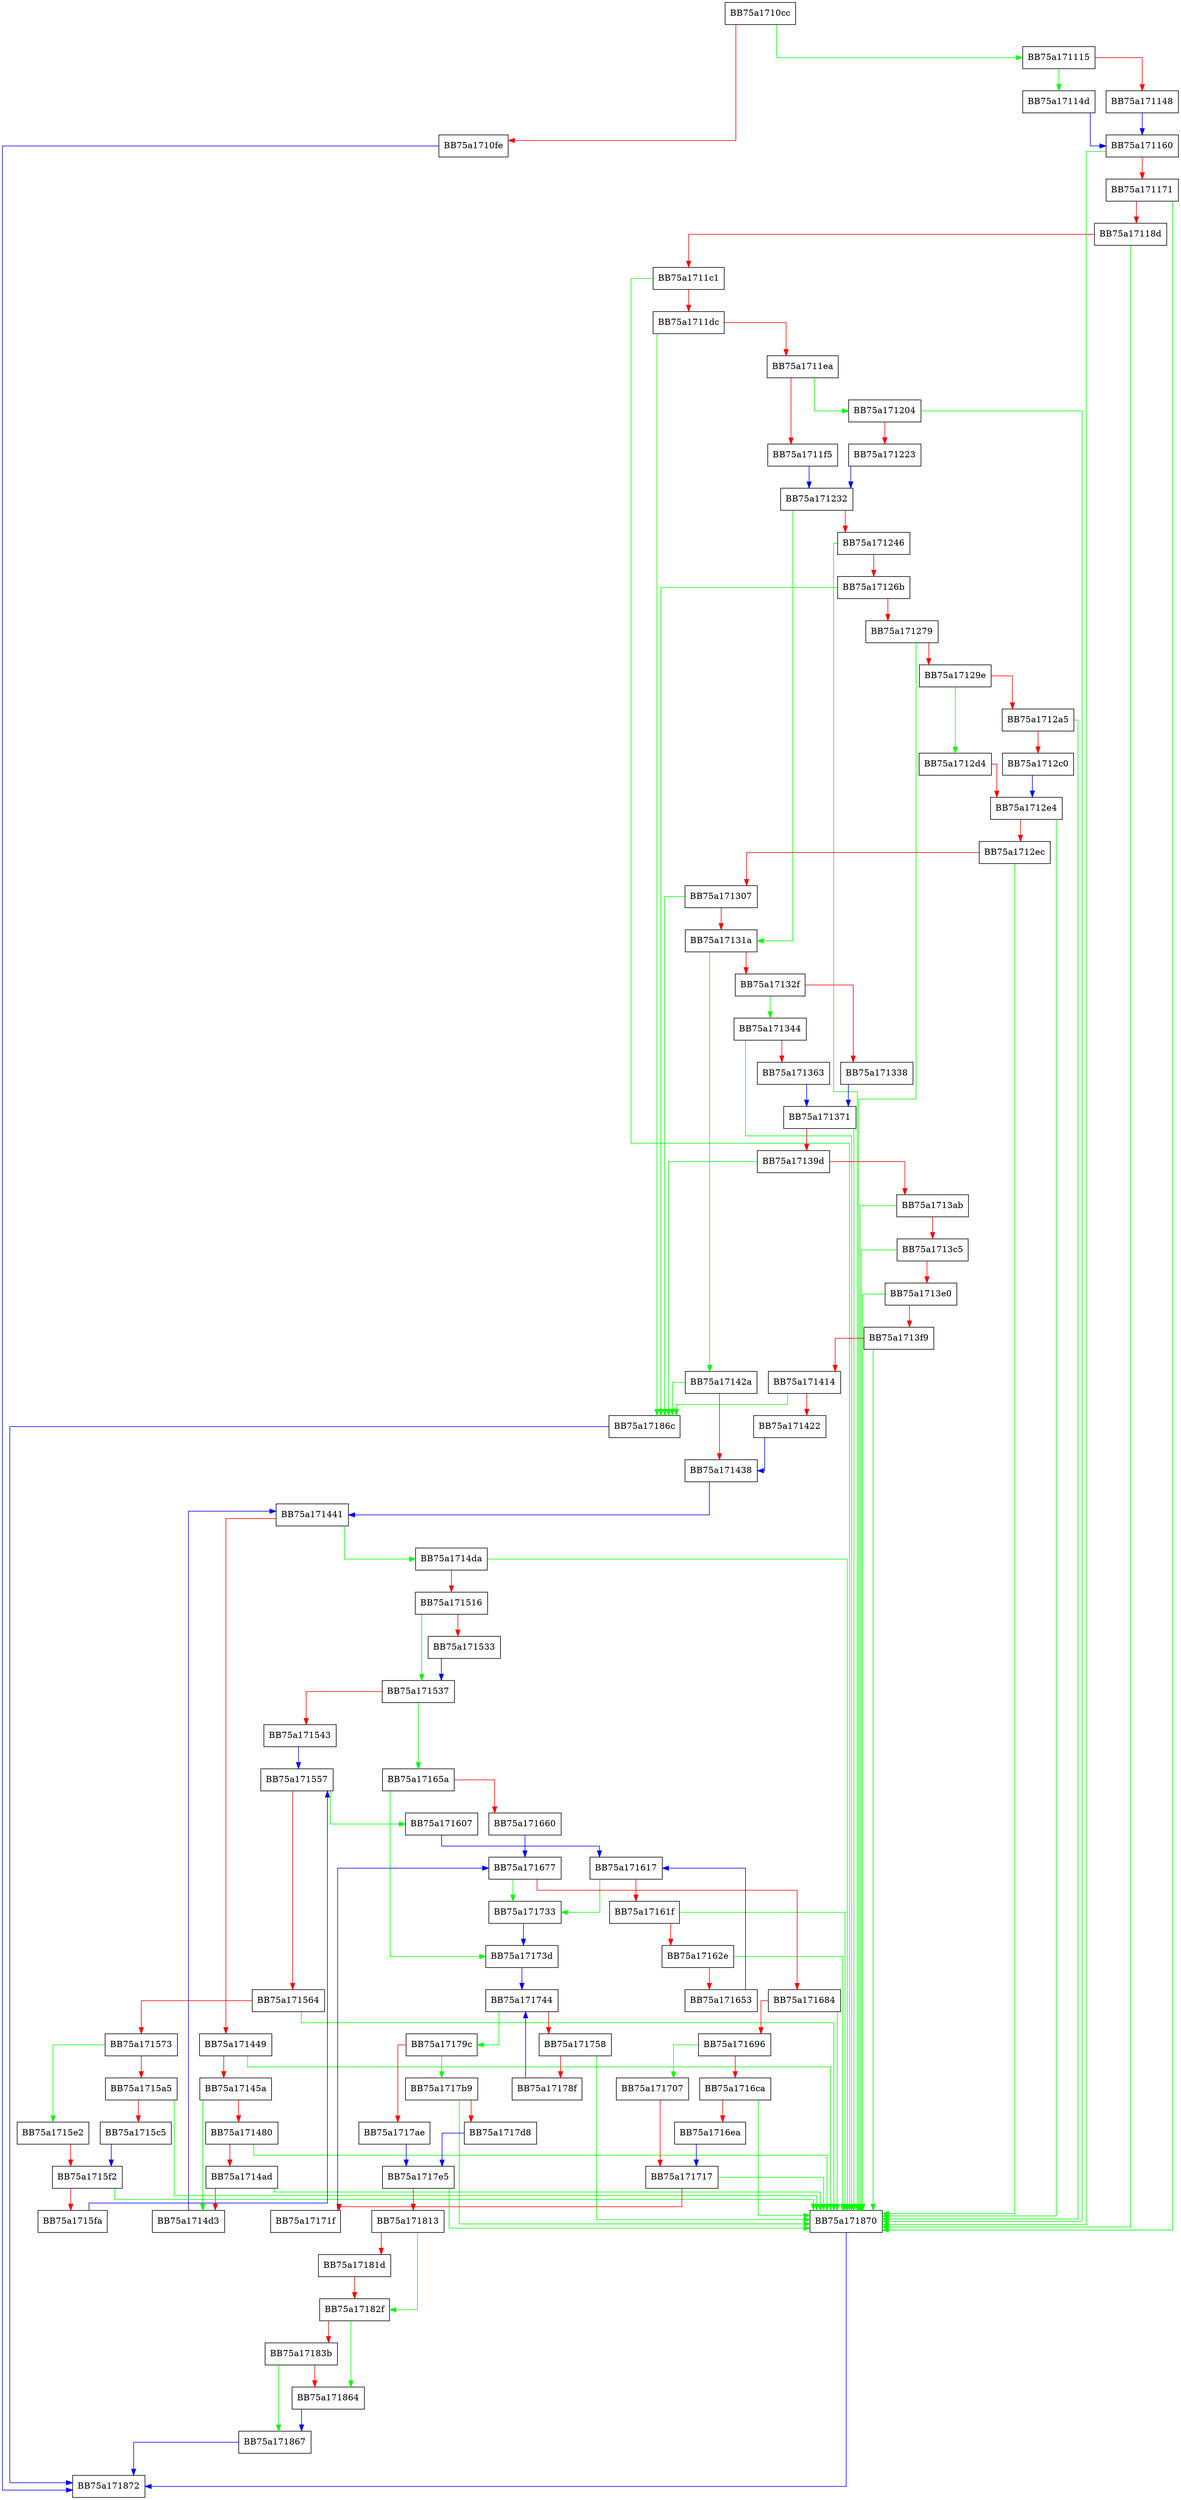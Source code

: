 digraph splice {
  node [shape="box"];
  graph [splines=ortho];
  BB75a1710cc -> BB75a171115 [color="green"];
  BB75a1710cc -> BB75a1710fe [color="red"];
  BB75a1710fe -> BB75a171872 [color="blue"];
  BB75a171115 -> BB75a17114d [color="green"];
  BB75a171115 -> BB75a171148 [color="red"];
  BB75a171148 -> BB75a171160 [color="blue"];
  BB75a17114d -> BB75a171160 [color="blue"];
  BB75a171160 -> BB75a171870 [color="green"];
  BB75a171160 -> BB75a171171 [color="red"];
  BB75a171171 -> BB75a171870 [color="green"];
  BB75a171171 -> BB75a17118d [color="red"];
  BB75a17118d -> BB75a171870 [color="green"];
  BB75a17118d -> BB75a1711c1 [color="red"];
  BB75a1711c1 -> BB75a171870 [color="green"];
  BB75a1711c1 -> BB75a1711dc [color="red"];
  BB75a1711dc -> BB75a17186c [color="green"];
  BB75a1711dc -> BB75a1711ea [color="red"];
  BB75a1711ea -> BB75a171204 [color="green"];
  BB75a1711ea -> BB75a1711f5 [color="red"];
  BB75a1711f5 -> BB75a171232 [color="blue"];
  BB75a171204 -> BB75a171870 [color="green"];
  BB75a171204 -> BB75a171223 [color="red"];
  BB75a171223 -> BB75a171232 [color="blue"];
  BB75a171232 -> BB75a17131a [color="green"];
  BB75a171232 -> BB75a171246 [color="red"];
  BB75a171246 -> BB75a171870 [color="green"];
  BB75a171246 -> BB75a17126b [color="red"];
  BB75a17126b -> BB75a17186c [color="green"];
  BB75a17126b -> BB75a171279 [color="red"];
  BB75a171279 -> BB75a171870 [color="green"];
  BB75a171279 -> BB75a17129e [color="red"];
  BB75a17129e -> BB75a1712d4 [color="green"];
  BB75a17129e -> BB75a1712a5 [color="red"];
  BB75a1712a5 -> BB75a171870 [color="green"];
  BB75a1712a5 -> BB75a1712c0 [color="red"];
  BB75a1712c0 -> BB75a1712e4 [color="blue"];
  BB75a1712d4 -> BB75a1712e4 [color="red"];
  BB75a1712e4 -> BB75a171870 [color="green"];
  BB75a1712e4 -> BB75a1712ec [color="red"];
  BB75a1712ec -> BB75a171870 [color="green"];
  BB75a1712ec -> BB75a171307 [color="red"];
  BB75a171307 -> BB75a17186c [color="green"];
  BB75a171307 -> BB75a17131a [color="red"];
  BB75a17131a -> BB75a17142a [color="green"];
  BB75a17131a -> BB75a17132f [color="red"];
  BB75a17132f -> BB75a171344 [color="green"];
  BB75a17132f -> BB75a171338 [color="red"];
  BB75a171338 -> BB75a171371 [color="blue"];
  BB75a171344 -> BB75a171870 [color="green"];
  BB75a171344 -> BB75a171363 [color="red"];
  BB75a171363 -> BB75a171371 [color="blue"];
  BB75a171371 -> BB75a171870 [color="green"];
  BB75a171371 -> BB75a17139d [color="red"];
  BB75a17139d -> BB75a17186c [color="green"];
  BB75a17139d -> BB75a1713ab [color="red"];
  BB75a1713ab -> BB75a171870 [color="green"];
  BB75a1713ab -> BB75a1713c5 [color="red"];
  BB75a1713c5 -> BB75a171870 [color="green"];
  BB75a1713c5 -> BB75a1713e0 [color="red"];
  BB75a1713e0 -> BB75a171870 [color="green"];
  BB75a1713e0 -> BB75a1713f9 [color="red"];
  BB75a1713f9 -> BB75a171870 [color="green"];
  BB75a1713f9 -> BB75a171414 [color="red"];
  BB75a171414 -> BB75a17186c [color="green"];
  BB75a171414 -> BB75a171422 [color="red"];
  BB75a171422 -> BB75a171438 [color="blue"];
  BB75a17142a -> BB75a17186c [color="green"];
  BB75a17142a -> BB75a171438 [color="red"];
  BB75a171438 -> BB75a171441 [color="blue"];
  BB75a171441 -> BB75a1714da [color="green"];
  BB75a171441 -> BB75a171449 [color="red"];
  BB75a171449 -> BB75a171870 [color="green"];
  BB75a171449 -> BB75a17145a [color="red"];
  BB75a17145a -> BB75a1714d3 [color="green"];
  BB75a17145a -> BB75a171480 [color="red"];
  BB75a171480 -> BB75a171870 [color="green"];
  BB75a171480 -> BB75a1714ad [color="red"];
  BB75a1714ad -> BB75a171870 [color="green"];
  BB75a1714ad -> BB75a1714d3 [color="red"];
  BB75a1714d3 -> BB75a171441 [color="blue"];
  BB75a1714da -> BB75a171870 [color="green"];
  BB75a1714da -> BB75a171516 [color="red"];
  BB75a171516 -> BB75a171537 [color="green"];
  BB75a171516 -> BB75a171533 [color="red"];
  BB75a171533 -> BB75a171537 [color="blue"];
  BB75a171537 -> BB75a17165a [color="green"];
  BB75a171537 -> BB75a171543 [color="red"];
  BB75a171543 -> BB75a171557 [color="blue"];
  BB75a171557 -> BB75a171607 [color="green"];
  BB75a171557 -> BB75a171564 [color="red"];
  BB75a171564 -> BB75a171870 [color="green"];
  BB75a171564 -> BB75a171573 [color="red"];
  BB75a171573 -> BB75a1715e2 [color="green"];
  BB75a171573 -> BB75a1715a5 [color="red"];
  BB75a1715a5 -> BB75a171870 [color="green"];
  BB75a1715a5 -> BB75a1715c5 [color="red"];
  BB75a1715c5 -> BB75a1715f2 [color="blue"];
  BB75a1715e2 -> BB75a1715f2 [color="red"];
  BB75a1715f2 -> BB75a171870 [color="green"];
  BB75a1715f2 -> BB75a1715fa [color="red"];
  BB75a1715fa -> BB75a171557 [color="blue"];
  BB75a171607 -> BB75a171617 [color="blue"];
  BB75a171617 -> BB75a171733 [color="green"];
  BB75a171617 -> BB75a17161f [color="red"];
  BB75a17161f -> BB75a171870 [color="green"];
  BB75a17161f -> BB75a17162e [color="red"];
  BB75a17162e -> BB75a171870 [color="green"];
  BB75a17162e -> BB75a171653 [color="red"];
  BB75a171653 -> BB75a171617 [color="blue"];
  BB75a17165a -> BB75a17173d [color="green"];
  BB75a17165a -> BB75a171660 [color="red"];
  BB75a171660 -> BB75a171677 [color="blue"];
  BB75a171677 -> BB75a171733 [color="green"];
  BB75a171677 -> BB75a171684 [color="red"];
  BB75a171684 -> BB75a171870 [color="green"];
  BB75a171684 -> BB75a171696 [color="red"];
  BB75a171696 -> BB75a171707 [color="green"];
  BB75a171696 -> BB75a1716ca [color="red"];
  BB75a1716ca -> BB75a171870 [color="green"];
  BB75a1716ca -> BB75a1716ea [color="red"];
  BB75a1716ea -> BB75a171717 [color="blue"];
  BB75a171707 -> BB75a171717 [color="red"];
  BB75a171717 -> BB75a171870 [color="green"];
  BB75a171717 -> BB75a17171f [color="red"];
  BB75a17171f -> BB75a171677 [color="blue"];
  BB75a171733 -> BB75a17173d [color="blue"];
  BB75a17173d -> BB75a171744 [color="blue"];
  BB75a171744 -> BB75a17179c [color="green"];
  BB75a171744 -> BB75a171758 [color="red"];
  BB75a171758 -> BB75a171870 [color="green"];
  BB75a171758 -> BB75a17178f [color="red"];
  BB75a17178f -> BB75a171744 [color="blue"];
  BB75a17179c -> BB75a1717b9 [color="green"];
  BB75a17179c -> BB75a1717ae [color="red"];
  BB75a1717ae -> BB75a1717e5 [color="blue"];
  BB75a1717b9 -> BB75a171870 [color="green"];
  BB75a1717b9 -> BB75a1717d8 [color="red"];
  BB75a1717d8 -> BB75a1717e5 [color="blue"];
  BB75a1717e5 -> BB75a171870 [color="green"];
  BB75a1717e5 -> BB75a171813 [color="red"];
  BB75a171813 -> BB75a17182f [color="green"];
  BB75a171813 -> BB75a17181d [color="red"];
  BB75a17181d -> BB75a17182f [color="red"];
  BB75a17182f -> BB75a171864 [color="green"];
  BB75a17182f -> BB75a17183b [color="red"];
  BB75a17183b -> BB75a171867 [color="green"];
  BB75a17183b -> BB75a171864 [color="red"];
  BB75a171864 -> BB75a171867 [color="blue"];
  BB75a171867 -> BB75a171872 [color="blue"];
  BB75a17186c -> BB75a171872 [color="blue"];
  BB75a171870 -> BB75a171872 [color="blue"];
}